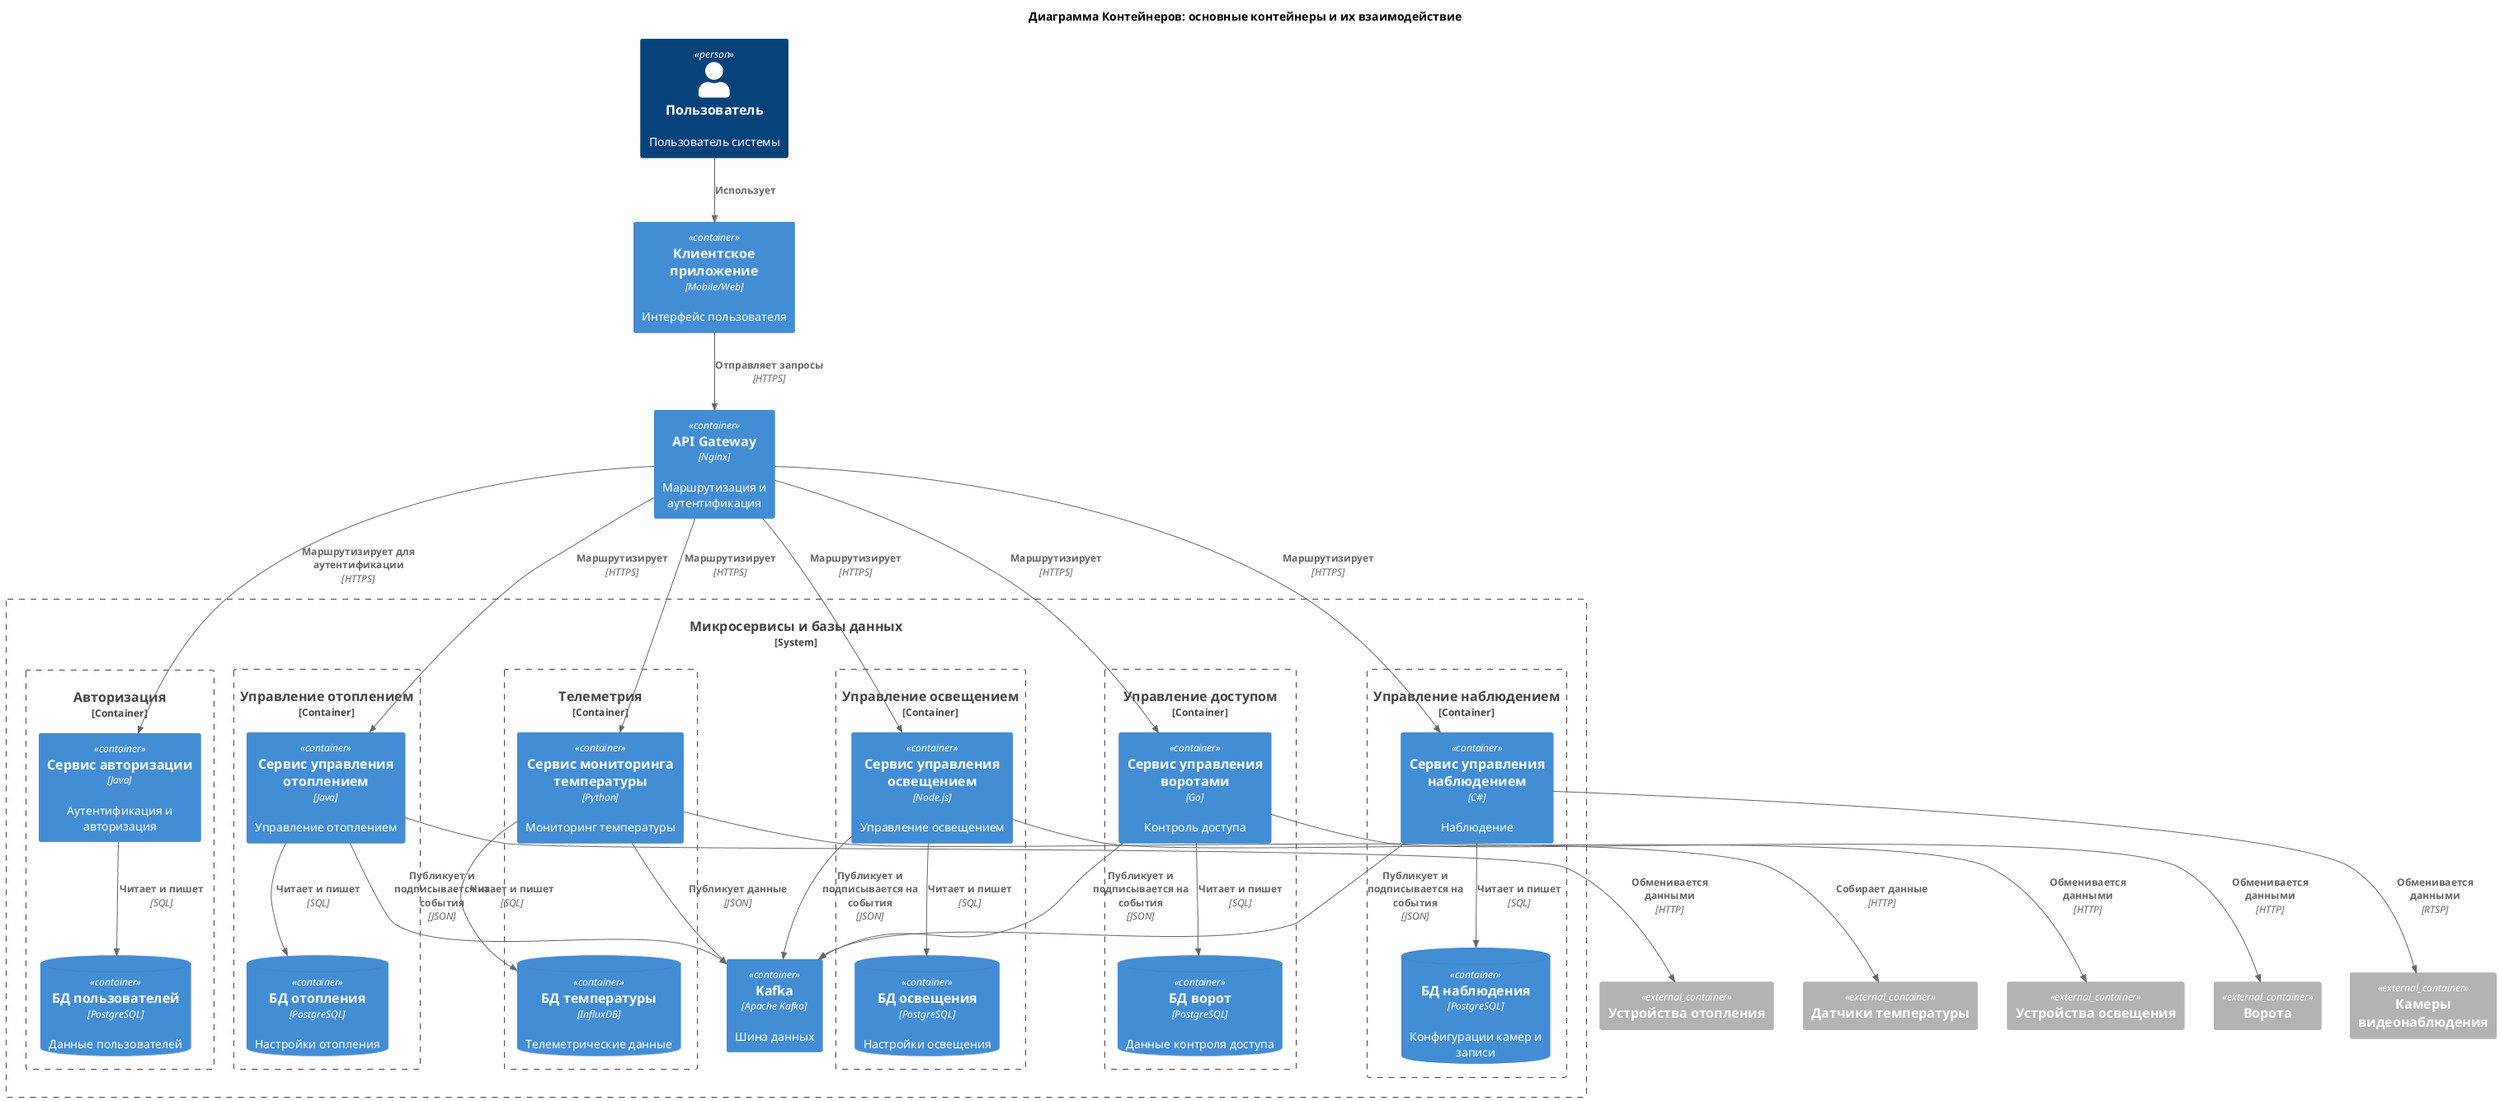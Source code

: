@startuml

!include <C4/C4_Container>

title Диаграмма Контейнеров: основные контейнеры и их взаимодействие

Person(user,"Пользователь", "Пользователь системы")

Container(clientApp, "Клиентское приложение", "Mobile/Web", "Интерфейс пользователя")
Container(apiGateway, "API Gateway", "Nginx", "Маршрутизация и аутентификация")

System_Boundary("SmartHouseSystem", "Микросервисы и базы данных") {
    Container(kafka, "Kafka", "Apache Kafka", "Шина данных")
    Container_Boundary(auth, "Авторизация") {
        Container(authService, "Сервис авторизации", "Java", "Аутентификация и авторизация")
        ContainerDb(userDb, "БД пользователей", "PostgreSQL", "Данные пользователей")
    }
    Container_Boundary(heating, "Управление отоплением") {
        Container(heatingService, "Сервис управления отоплением", "Java", "Управление отоплением")
        ContainerDb(heatingDb, "БД отопления", "PostgreSQL", "Настройки отопления")
    }

    Container_Boundary(telemetry, "Телеметрия") {
        Container(tempService, "Сервис мониторинга температуры", "Python", "Мониторинг температуры")
        ContainerDb(telemetryDb, "БД температуры", "InfluxDB", "Телеметрические данные")
    }

    Container_Boundary(lighting, "Управление освещением") {
        Container(lightingService, "Сервис управления освещением", "Node.js", "Управление освещением")
        ContainerDb(lightingDb, "БД освещения", "PostgreSQL", "Настройки освещения")
    }

    Container_Boundary(access, "Управление доступом") {
        Container(accessService, "Сервис управления воротами", "Go", "Контроль доступа")
        ContainerDb(accessDb, "БД ворот", "PostgreSQL", "Данные контроля доступа")
    }

    Container_Boundary(surveillance, "Управление наблюдением") {
        Container(surveillanceService, "Сервис управления наблюдением", "C#", "Наблюдение")
        ContainerDb(surveillanceDb, "БД наблюдения", "PostgreSQL", "Конфигурации камер и записи")
    }

}

Container_Ext(heatingDevices, "Устройства отопления")
Container_Ext(tempSensors, "Датчики температуры")
Container_Ext(lightingDevices, "Устройства освещения")
Container_Ext(accessDevices, "Ворота")
Container_Ext(cameras, "Камеры видеонаблюдения")

Rel(user, clientApp, "Использует")
Rel(clientApp, apiGateway, "Отправляет запросы", "HTTPS")

Rel(apiGateway, authService, "Маршрутизирует для аутентификации", "HTTPS")
Rel(apiGateway, heatingService, "Маршрутизирует", "HTTPS")
Rel(apiGateway, tempService, "Маршрутизирует", "HTTPS")
Rel(apiGateway, lightingService, "Маршрутизирует", "HTTPS")
Rel(apiGateway, accessService, "Маршрутизирует", "HTTPS")
Rel(apiGateway, surveillanceService, "Маршрутизирует", "HTTPS")

Rel(authService, userDb, "Читает и пишет", "SQL")
Rel(tempService, telemetryDb, "Читает и пишет", "SQL")
Rel(heatingService, heatingDb, "Читает и пишет", "SQL")
Rel(lightingService, lightingDb, "Читает и пишет", "SQL")
Rel(accessService, accessDb, "Читает и пишет", "SQL")
Rel(surveillanceService, surveillanceDb, "Читает и пишет", "SQL")

Rel(heatingService, kafka, "Публикует и подписывается на события", "JSON")
Rel(tempService, kafka, "Публикует данные", "JSON")
Rel(lightingService, kafka, "Публикует и подписывается на события", "JSON")
Rel(accessService, kafka, "Публикует и подписывается на события", "JSON")
Rel(surveillanceService, kafka, "Публикует и подписывается на события", "JSON")

Rel(heatingService, heatingDevices, "Обменивается данными", "HTTP")
Rel(tempService, tempSensors, "Собирает данные", "HTTP")
Rel(lightingService, lightingDevices, "Обменивается данными", "HTTP")
Rel(accessService, accessDevices, "Обменивается данными", "HTTP")
Rel(surveillanceService, cameras, "Обменивается данными", "RTSP")

@enduml
